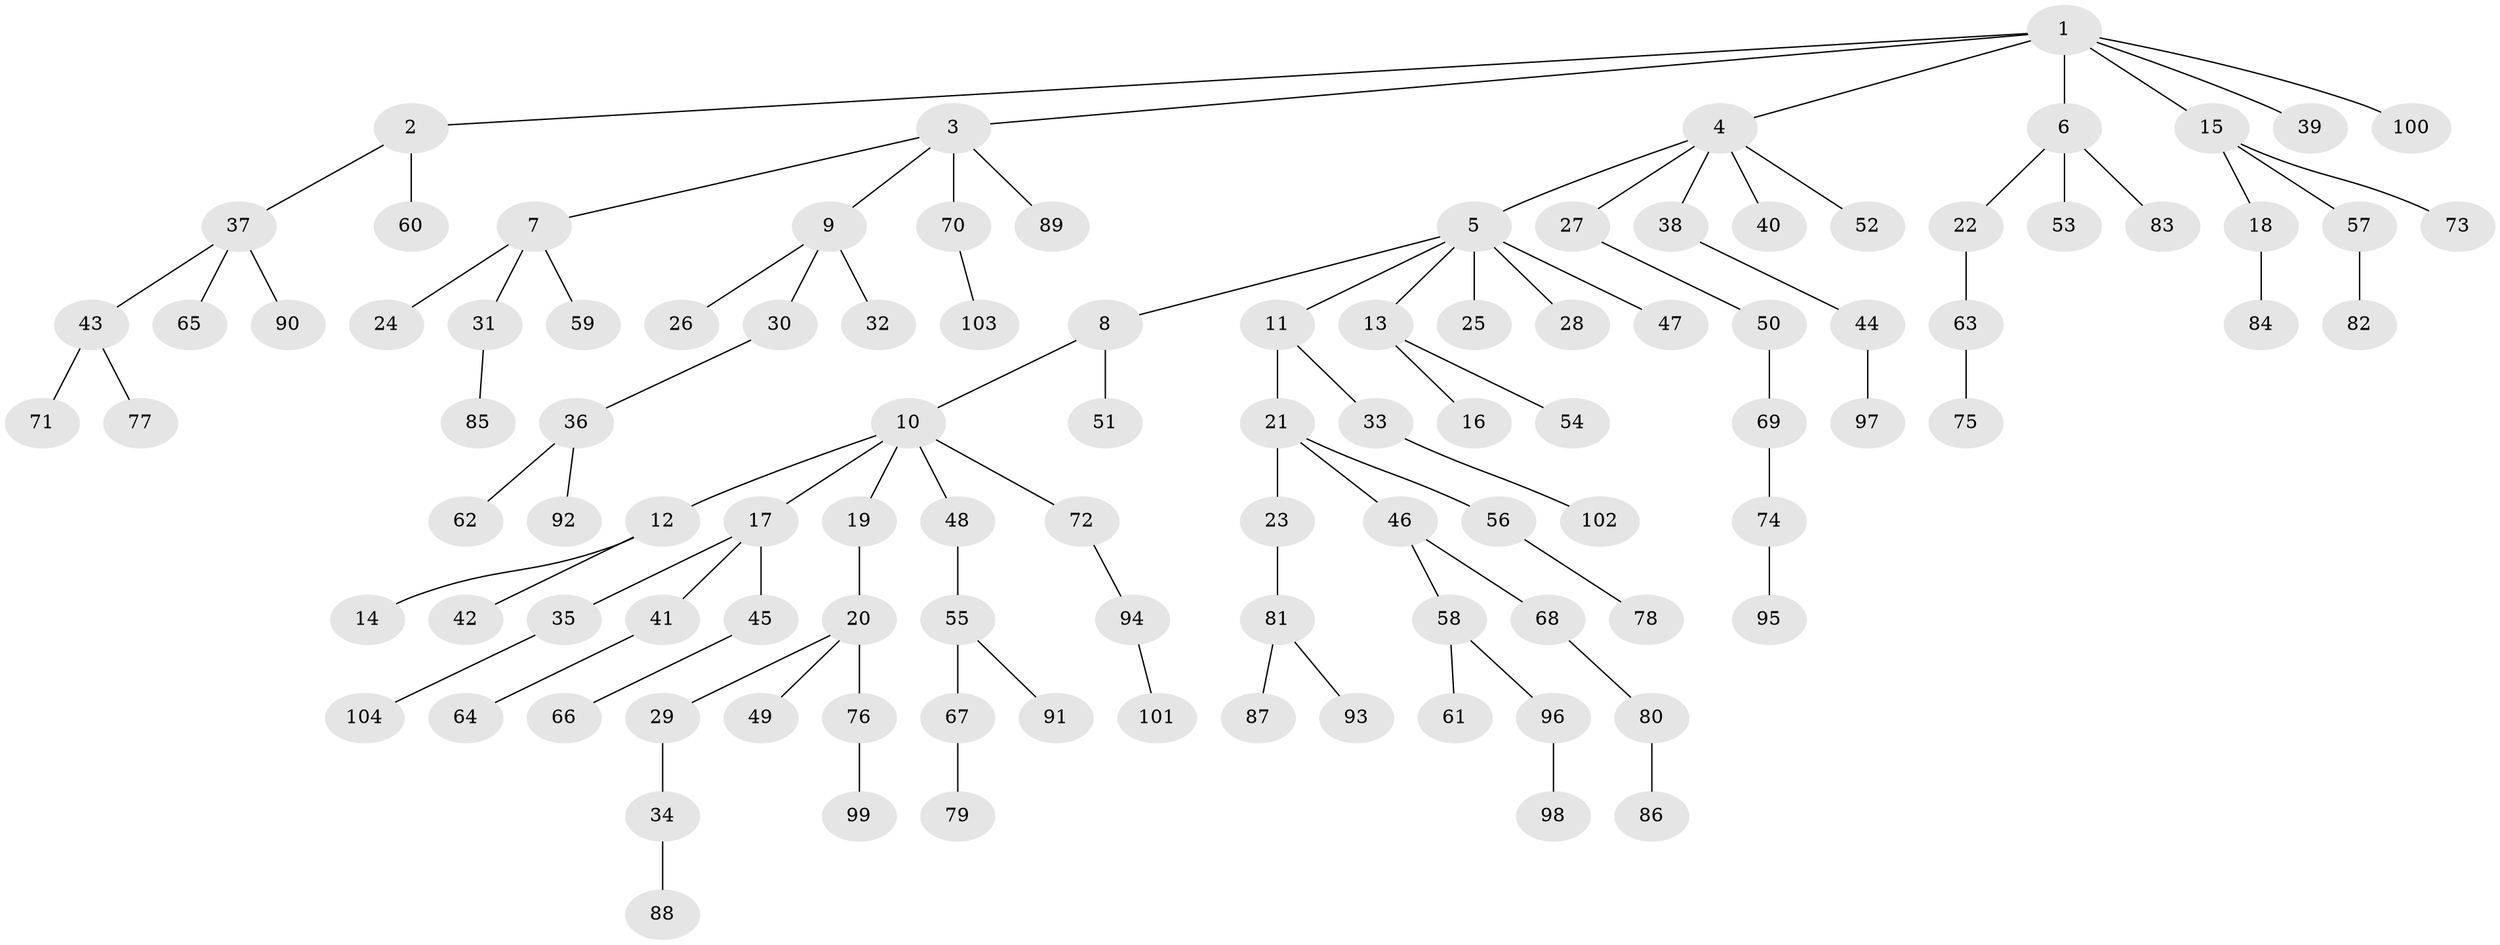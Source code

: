 // coarse degree distribution, {1: 0.8387096774193549, 2: 0.12903225806451613, 26: 0.03225806451612903}
// Generated by graph-tools (version 1.1) at 2025/56/03/04/25 21:56:18]
// undirected, 104 vertices, 103 edges
graph export_dot {
graph [start="1"]
  node [color=gray90,style=filled];
  1;
  2;
  3;
  4;
  5;
  6;
  7;
  8;
  9;
  10;
  11;
  12;
  13;
  14;
  15;
  16;
  17;
  18;
  19;
  20;
  21;
  22;
  23;
  24;
  25;
  26;
  27;
  28;
  29;
  30;
  31;
  32;
  33;
  34;
  35;
  36;
  37;
  38;
  39;
  40;
  41;
  42;
  43;
  44;
  45;
  46;
  47;
  48;
  49;
  50;
  51;
  52;
  53;
  54;
  55;
  56;
  57;
  58;
  59;
  60;
  61;
  62;
  63;
  64;
  65;
  66;
  67;
  68;
  69;
  70;
  71;
  72;
  73;
  74;
  75;
  76;
  77;
  78;
  79;
  80;
  81;
  82;
  83;
  84;
  85;
  86;
  87;
  88;
  89;
  90;
  91;
  92;
  93;
  94;
  95;
  96;
  97;
  98;
  99;
  100;
  101;
  102;
  103;
  104;
  1 -- 2;
  1 -- 3;
  1 -- 4;
  1 -- 6;
  1 -- 15;
  1 -- 39;
  1 -- 100;
  2 -- 37;
  2 -- 60;
  3 -- 7;
  3 -- 9;
  3 -- 70;
  3 -- 89;
  4 -- 5;
  4 -- 27;
  4 -- 38;
  4 -- 40;
  4 -- 52;
  5 -- 8;
  5 -- 11;
  5 -- 13;
  5 -- 25;
  5 -- 28;
  5 -- 47;
  6 -- 22;
  6 -- 53;
  6 -- 83;
  7 -- 24;
  7 -- 31;
  7 -- 59;
  8 -- 10;
  8 -- 51;
  9 -- 26;
  9 -- 30;
  9 -- 32;
  10 -- 12;
  10 -- 17;
  10 -- 19;
  10 -- 48;
  10 -- 72;
  11 -- 21;
  11 -- 33;
  12 -- 14;
  12 -- 42;
  13 -- 16;
  13 -- 54;
  15 -- 18;
  15 -- 57;
  15 -- 73;
  17 -- 35;
  17 -- 41;
  17 -- 45;
  18 -- 84;
  19 -- 20;
  20 -- 29;
  20 -- 49;
  20 -- 76;
  21 -- 23;
  21 -- 46;
  21 -- 56;
  22 -- 63;
  23 -- 81;
  27 -- 50;
  29 -- 34;
  30 -- 36;
  31 -- 85;
  33 -- 102;
  34 -- 88;
  35 -- 104;
  36 -- 62;
  36 -- 92;
  37 -- 43;
  37 -- 65;
  37 -- 90;
  38 -- 44;
  41 -- 64;
  43 -- 71;
  43 -- 77;
  44 -- 97;
  45 -- 66;
  46 -- 58;
  46 -- 68;
  48 -- 55;
  50 -- 69;
  55 -- 67;
  55 -- 91;
  56 -- 78;
  57 -- 82;
  58 -- 61;
  58 -- 96;
  63 -- 75;
  67 -- 79;
  68 -- 80;
  69 -- 74;
  70 -- 103;
  72 -- 94;
  74 -- 95;
  76 -- 99;
  80 -- 86;
  81 -- 87;
  81 -- 93;
  94 -- 101;
  96 -- 98;
}
